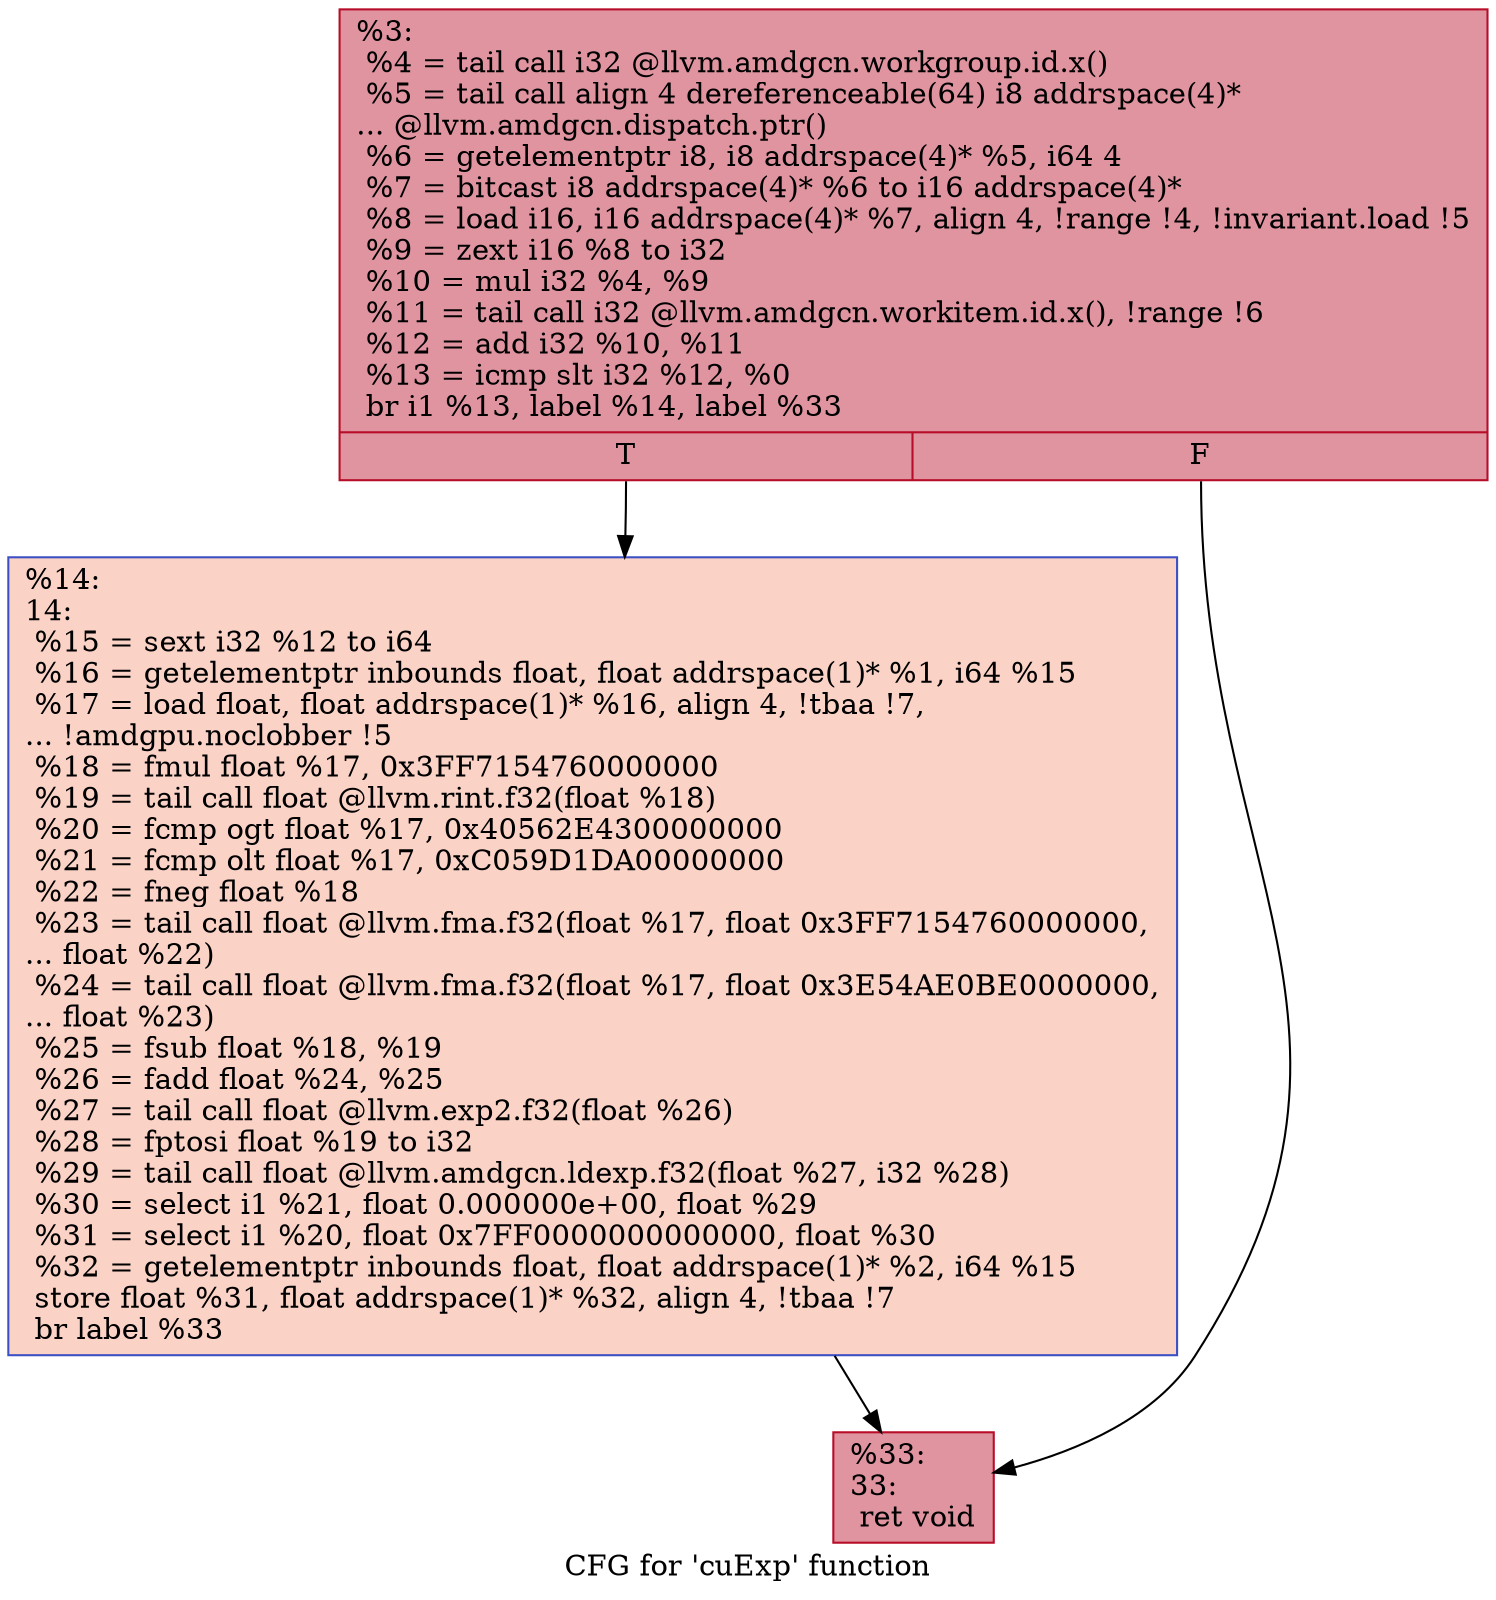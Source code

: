 digraph "CFG for 'cuExp' function" {
	label="CFG for 'cuExp' function";

	Node0x61384c0 [shape=record,color="#b70d28ff", style=filled, fillcolor="#b70d2870",label="{%3:\l  %4 = tail call i32 @llvm.amdgcn.workgroup.id.x()\l  %5 = tail call align 4 dereferenceable(64) i8 addrspace(4)*\l... @llvm.amdgcn.dispatch.ptr()\l  %6 = getelementptr i8, i8 addrspace(4)* %5, i64 4\l  %7 = bitcast i8 addrspace(4)* %6 to i16 addrspace(4)*\l  %8 = load i16, i16 addrspace(4)* %7, align 4, !range !4, !invariant.load !5\l  %9 = zext i16 %8 to i32\l  %10 = mul i32 %4, %9\l  %11 = tail call i32 @llvm.amdgcn.workitem.id.x(), !range !6\l  %12 = add i32 %10, %11\l  %13 = icmp slt i32 %12, %0\l  br i1 %13, label %14, label %33\l|{<s0>T|<s1>F}}"];
	Node0x61384c0:s0 -> Node0x613a3d0;
	Node0x61384c0:s1 -> Node0x613a460;
	Node0x613a3d0 [shape=record,color="#3d50c3ff", style=filled, fillcolor="#f59c7d70",label="{%14:\l14:                                               \l  %15 = sext i32 %12 to i64\l  %16 = getelementptr inbounds float, float addrspace(1)* %1, i64 %15\l  %17 = load float, float addrspace(1)* %16, align 4, !tbaa !7,\l... !amdgpu.noclobber !5\l  %18 = fmul float %17, 0x3FF7154760000000\l  %19 = tail call float @llvm.rint.f32(float %18)\l  %20 = fcmp ogt float %17, 0x40562E4300000000\l  %21 = fcmp olt float %17, 0xC059D1DA00000000\l  %22 = fneg float %18\l  %23 = tail call float @llvm.fma.f32(float %17, float 0x3FF7154760000000,\l... float %22)\l  %24 = tail call float @llvm.fma.f32(float %17, float 0x3E54AE0BE0000000,\l... float %23)\l  %25 = fsub float %18, %19\l  %26 = fadd float %24, %25\l  %27 = tail call float @llvm.exp2.f32(float %26)\l  %28 = fptosi float %19 to i32\l  %29 = tail call float @llvm.amdgcn.ldexp.f32(float %27, i32 %28)\l  %30 = select i1 %21, float 0.000000e+00, float %29\l  %31 = select i1 %20, float 0x7FF0000000000000, float %30\l  %32 = getelementptr inbounds float, float addrspace(1)* %2, i64 %15\l  store float %31, float addrspace(1)* %32, align 4, !tbaa !7\l  br label %33\l}"];
	Node0x613a3d0 -> Node0x613a460;
	Node0x613a460 [shape=record,color="#b70d28ff", style=filled, fillcolor="#b70d2870",label="{%33:\l33:                                               \l  ret void\l}"];
}
